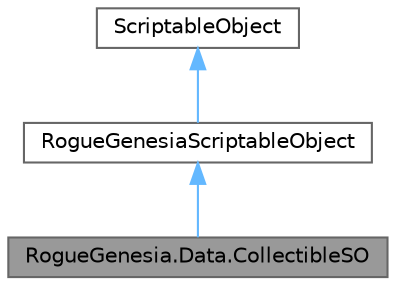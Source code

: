 digraph "RogueGenesia.Data.CollectibleSO"
{
 // LATEX_PDF_SIZE
  bgcolor="transparent";
  edge [fontname=Helvetica,fontsize=10,labelfontname=Helvetica,labelfontsize=10];
  node [fontname=Helvetica,fontsize=10,shape=box,height=0.2,width=0.4];
  Node1 [label="RogueGenesia.Data.CollectibleSO",height=0.2,width=0.4,color="gray40", fillcolor="grey60", style="filled", fontcolor="black",tooltip=" "];
  Node2 -> Node1 [dir="back",color="steelblue1",style="solid"];
  Node2 [label="RogueGenesiaScriptableObject",height=0.2,width=0.4,color="gray40", fillcolor="white", style="filled",URL="$class_rogue_genesia_1_1_data_1_1_rogue_genesia_scriptable_object.html",tooltip=" "];
  Node3 -> Node2 [dir="back",color="steelblue1",style="solid"];
  Node3 [label="ScriptableObject",height=0.2,width=0.4,color="gray40", fillcolor="white", style="filled",tooltip=" "];
}

